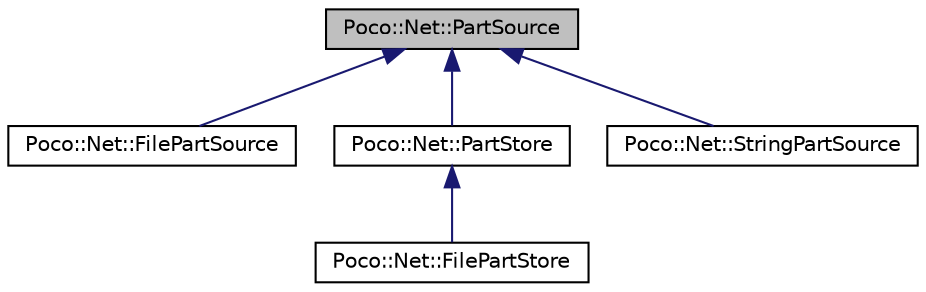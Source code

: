 digraph "Poco::Net::PartSource"
{
 // LATEX_PDF_SIZE
  edge [fontname="Helvetica",fontsize="10",labelfontname="Helvetica",labelfontsize="10"];
  node [fontname="Helvetica",fontsize="10",shape=record];
  Node1 [label="Poco::Net::PartSource",height=0.2,width=0.4,color="black", fillcolor="grey75", style="filled", fontcolor="black",tooltip=" "];
  Node1 -> Node2 [dir="back",color="midnightblue",fontsize="10",style="solid",fontname="Helvetica"];
  Node2 [label="Poco::Net::FilePartSource",height=0.2,width=0.4,color="black", fillcolor="white", style="filled",URL="$classPoco_1_1Net_1_1FilePartSource.html",tooltip=" "];
  Node1 -> Node3 [dir="back",color="midnightblue",fontsize="10",style="solid",fontname="Helvetica"];
  Node3 [label="Poco::Net::PartStore",height=0.2,width=0.4,color="black", fillcolor="white", style="filled",URL="$classPoco_1_1Net_1_1PartStore.html",tooltip="A parent class for part stores storing message parts."];
  Node3 -> Node4 [dir="back",color="midnightblue",fontsize="10",style="solid",fontname="Helvetica"];
  Node4 [label="Poco::Net::FilePartStore",height=0.2,width=0.4,color="black", fillcolor="white", style="filled",URL="$classPoco_1_1Net_1_1FilePartStore.html",tooltip=" "];
  Node1 -> Node5 [dir="back",color="midnightblue",fontsize="10",style="solid",fontname="Helvetica"];
  Node5 [label="Poco::Net::StringPartSource",height=0.2,width=0.4,color="black", fillcolor="white", style="filled",URL="$classPoco_1_1Net_1_1StringPartSource.html",tooltip="An implementation of PartSource for strings."];
}
